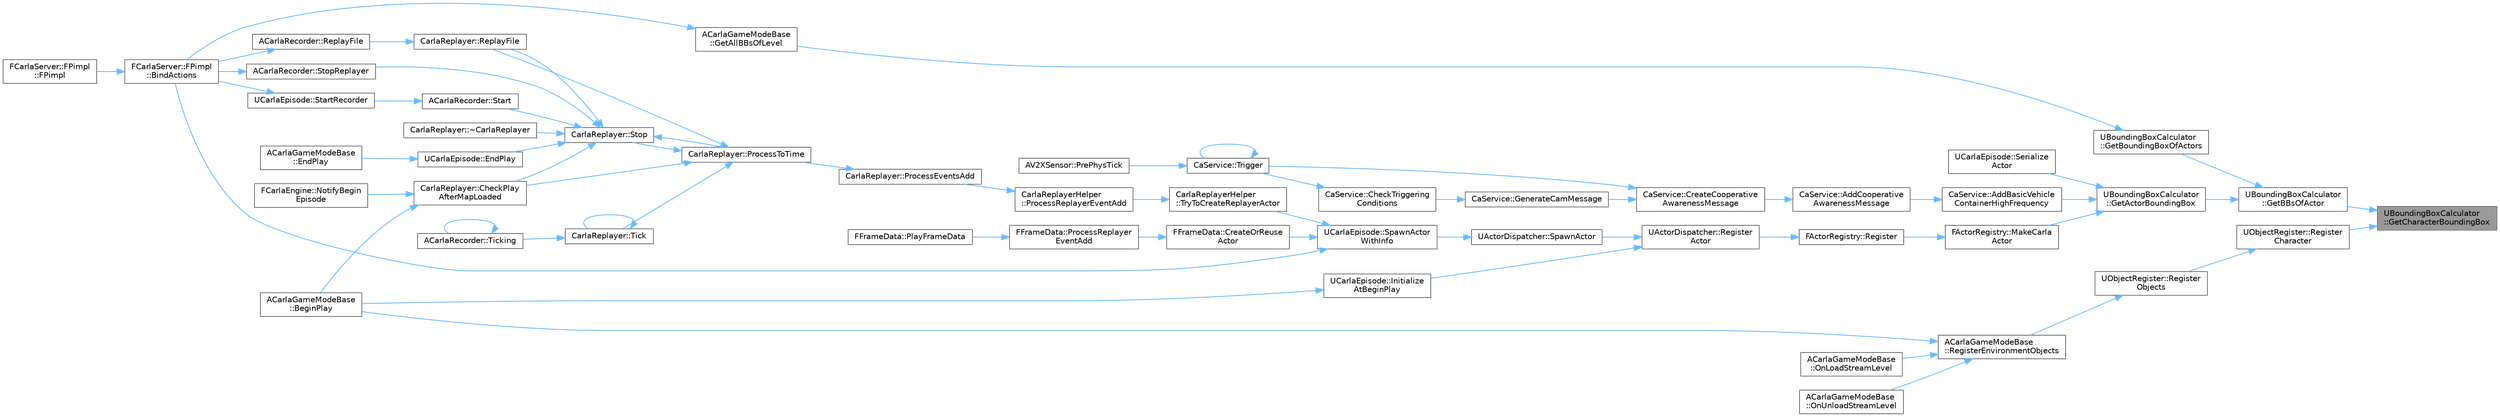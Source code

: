 digraph "UBoundingBoxCalculator::GetCharacterBoundingBox"
{
 // INTERACTIVE_SVG=YES
 // LATEX_PDF_SIZE
  bgcolor="transparent";
  edge [fontname=Helvetica,fontsize=10,labelfontname=Helvetica,labelfontsize=10];
  node [fontname=Helvetica,fontsize=10,shape=box,height=0.2,width=0.4];
  rankdir="RL";
  Node1 [id="Node000001",label="UBoundingBoxCalculator\l::GetCharacterBoundingBox",height=0.2,width=0.4,color="gray40", fillcolor="grey60", style="filled", fontcolor="black",tooltip=" "];
  Node1 -> Node2 [id="edge1_Node000001_Node000002",dir="back",color="steelblue1",style="solid",tooltip=" "];
  Node2 [id="Node000002",label="UBoundingBoxCalculator\l::GetBBsOfActor",height=0.2,width=0.4,color="grey40", fillcolor="white", style="filled",URL="$df/d02/classUBoundingBoxCalculator.html#a2c923355cb61474395e94b63c753b81b",tooltip=" "];
  Node2 -> Node3 [id="edge2_Node000002_Node000003",dir="back",color="steelblue1",style="solid",tooltip=" "];
  Node3 [id="Node000003",label="UBoundingBoxCalculator\l::GetActorBoundingBox",height=0.2,width=0.4,color="grey40", fillcolor="white", style="filled",URL="$df/d02/classUBoundingBoxCalculator.html#af7bad4e6896754f731f278a20ab7cbff",tooltip="Compute the bounding box of the given Carla actor."];
  Node3 -> Node4 [id="edge3_Node000003_Node000004",dir="back",color="steelblue1",style="solid",tooltip=" "];
  Node4 [id="Node000004",label="CaService::AddBasicVehicle\lContainerHighFrequency",height=0.2,width=0.4,color="grey40", fillcolor="white", style="filled",URL="$dc/d72/classCaService.html#aada5a11db167140445dd085b2f40a43a",tooltip=" "];
  Node4 -> Node5 [id="edge4_Node000004_Node000005",dir="back",color="steelblue1",style="solid",tooltip=" "];
  Node5 [id="Node000005",label="CaService::AddCooperative\lAwarenessMessage",height=0.2,width=0.4,color="grey40", fillcolor="white", style="filled",URL="$dc/d72/classCaService.html#af78a02cbfa27133b4682c7f99c3ed09e",tooltip=" "];
  Node5 -> Node6 [id="edge5_Node000005_Node000006",dir="back",color="steelblue1",style="solid",tooltip=" "];
  Node6 [id="Node000006",label="CaService::CreateCooperative\lAwarenessMessage",height=0.2,width=0.4,color="grey40", fillcolor="white", style="filled",URL="$dc/d72/classCaService.html#aeed10735fdfabc90def5dc5459636d57",tooltip=" "];
  Node6 -> Node7 [id="edge6_Node000006_Node000007",dir="back",color="steelblue1",style="solid",tooltip=" "];
  Node7 [id="Node000007",label="CaService::GenerateCamMessage",height=0.2,width=0.4,color="grey40", fillcolor="white", style="filled",URL="$dc/d72/classCaService.html#ac516ff7495bc32f142607fa3c18feb3e",tooltip=" "];
  Node7 -> Node8 [id="edge7_Node000007_Node000008",dir="back",color="steelblue1",style="solid",tooltip=" "];
  Node8 [id="Node000008",label="CaService::CheckTriggering\lConditions",height=0.2,width=0.4,color="grey40", fillcolor="white", style="filled",URL="$dc/d72/classCaService.html#af0c9631cf58c85f850d00d94180432c0",tooltip=" "];
  Node8 -> Node9 [id="edge8_Node000008_Node000009",dir="back",color="steelblue1",style="solid",tooltip=" "];
  Node9 [id="Node000009",label="CaService::Trigger",height=0.2,width=0.4,color="grey40", fillcolor="white", style="filled",URL="$dc/d72/classCaService.html#a3abeb3a2b3ed63c68a902475f3909b51",tooltip=" "];
  Node9 -> Node10 [id="edge9_Node000009_Node000010",dir="back",color="steelblue1",style="solid",tooltip=" "];
  Node10 [id="Node000010",label="AV2XSensor::PrePhysTick",height=0.2,width=0.4,color="grey40", fillcolor="white", style="filled",URL="$d3/dd4/classAV2XSensor.html#a48e67673a93165d20a70c95c44d9bb5b",tooltip=" "];
  Node9 -> Node9 [id="edge10_Node000009_Node000009",dir="back",color="steelblue1",style="solid",tooltip=" "];
  Node6 -> Node9 [id="edge11_Node000006_Node000009",dir="back",color="steelblue1",style="solid",tooltip=" "];
  Node3 -> Node11 [id="edge12_Node000003_Node000011",dir="back",color="steelblue1",style="solid",tooltip=" "];
  Node11 [id="Node000011",label="FActorRegistry::MakeCarla\lActor",height=0.2,width=0.4,color="grey40", fillcolor="white", style="filled",URL="$df/db5/classFActorRegistry.html#a225b72e853e82cfa99ae57ce596b8d76",tooltip=" "];
  Node11 -> Node12 [id="edge13_Node000011_Node000012",dir="back",color="steelblue1",style="solid",tooltip=" "];
  Node12 [id="Node000012",label="FActorRegistry::Register",height=0.2,width=0.4,color="grey40", fillcolor="white", style="filled",URL="$df/db5/classFActorRegistry.html#a6bd1983faa1a28db04d21cdd7fd49d2e",tooltip="Register the Actor in the database."];
  Node12 -> Node13 [id="edge14_Node000012_Node000013",dir="back",color="steelblue1",style="solid",tooltip=" "];
  Node13 [id="Node000013",label="UActorDispatcher::Register\lActor",height=0.2,width=0.4,color="grey40", fillcolor="white", style="filled",URL="$d7/d90/classUActorDispatcher.html#a709f954e759fc202b64ef129c83ad77c",tooltip="Register an actor that was not created using \"SpawnActor\" function but that should be kept in the reg..."];
  Node13 -> Node14 [id="edge15_Node000013_Node000014",dir="back",color="steelblue1",style="solid",tooltip=" "];
  Node14 [id="Node000014",label="UCarlaEpisode::Initialize\lAtBeginPlay",height=0.2,width=0.4,color="grey40", fillcolor="white", style="filled",URL="$dc/d84/classUCarlaEpisode.html#aa93ee8963c92ced93541166de457f5ff",tooltip=" "];
  Node14 -> Node15 [id="edge16_Node000014_Node000015",dir="back",color="steelblue1",style="solid",tooltip=" "];
  Node15 [id="Node000015",label="ACarlaGameModeBase\l::BeginPlay",height=0.2,width=0.4,color="grey40", fillcolor="white", style="filled",URL="$db/de5/classACarlaGameModeBase.html#a3909b055b351f69d7ad1e39a42e72e3d",tooltip=" "];
  Node13 -> Node16 [id="edge17_Node000013_Node000016",dir="back",color="steelblue1",style="solid",tooltip=" "];
  Node16 [id="Node000016",label="UActorDispatcher::SpawnActor",height=0.2,width=0.4,color="grey40", fillcolor="white", style="filled",URL="$d7/d90/classUActorDispatcher.html#aaeca5eeded6c2f193a445df02af113bd",tooltip="Spawns an actor based on ActorDescription at Transform."];
  Node16 -> Node17 [id="edge18_Node000016_Node000017",dir="back",color="steelblue1",style="solid",tooltip=" "];
  Node17 [id="Node000017",label="UCarlaEpisode::SpawnActor\lWithInfo",height=0.2,width=0.4,color="grey40", fillcolor="white", style="filled",URL="$dc/d84/classUCarlaEpisode.html#a84b234957cb3f3f24d3780d420410068",tooltip="Spawns an actor based on ActorDescription at Transform."];
  Node17 -> Node18 [id="edge19_Node000017_Node000018",dir="back",color="steelblue1",style="solid",tooltip=" "];
  Node18 [id="Node000018",label="FCarlaServer::FPimpl\l::BindActions",height=0.2,width=0.4,color="grey40", fillcolor="white", style="filled",URL="$d7/d97/classFCarlaServer_1_1FPimpl.html#a675a6b572112a21e8bc011dddfd0de86",tooltip=" "];
  Node18 -> Node19 [id="edge20_Node000018_Node000019",dir="back",color="steelblue1",style="solid",tooltip=" "];
  Node19 [id="Node000019",label="FCarlaServer::FPimpl\l::FPimpl",height=0.2,width=0.4,color="grey40", fillcolor="white", style="filled",URL="$d7/d97/classFCarlaServer_1_1FPimpl.html#ab9ff29fc81bd2f9a14677941c7f7b62d",tooltip=" "];
  Node17 -> Node20 [id="edge21_Node000017_Node000020",dir="back",color="steelblue1",style="solid",tooltip=" "];
  Node20 [id="Node000020",label="FFrameData::CreateOrReuse\lActor",height=0.2,width=0.4,color="grey40", fillcolor="white", style="filled",URL="$de/db4/classFFrameData.html#a1a36eaa480c6a680c42ad3a4af5452e9",tooltip=" "];
  Node20 -> Node21 [id="edge22_Node000020_Node000021",dir="back",color="steelblue1",style="solid",tooltip=" "];
  Node21 [id="Node000021",label="FFrameData::ProcessReplayer\lEventAdd",height=0.2,width=0.4,color="grey40", fillcolor="white", style="filled",URL="$de/db4/classFFrameData.html#acb9dd2fef7b2779243ef04116465155d",tooltip=" "];
  Node21 -> Node22 [id="edge23_Node000021_Node000022",dir="back",color="steelblue1",style="solid",tooltip=" "];
  Node22 [id="Node000022",label="FFrameData::PlayFrameData",height=0.2,width=0.4,color="grey40", fillcolor="white", style="filled",URL="$de/db4/classFFrameData.html#aa23cccda1659af6f10264e73a73c1e27",tooltip=" "];
  Node17 -> Node23 [id="edge24_Node000017_Node000023",dir="back",color="steelblue1",style="solid",tooltip=" "];
  Node23 [id="Node000023",label="CarlaReplayerHelper\l::TryToCreateReplayerActor",height=0.2,width=0.4,color="grey40", fillcolor="white", style="filled",URL="$d8/d27/classCarlaReplayerHelper.html#a12b09e8ccf752714a3114f9858c274e7",tooltip=" "];
  Node23 -> Node24 [id="edge25_Node000023_Node000024",dir="back",color="steelblue1",style="solid",tooltip=" "];
  Node24 [id="Node000024",label="CarlaReplayerHelper\l::ProcessReplayerEventAdd",height=0.2,width=0.4,color="grey40", fillcolor="white", style="filled",URL="$d8/d27/classCarlaReplayerHelper.html#ad2578fb20f971e6e27bd1895d8884e6d",tooltip=" "];
  Node24 -> Node25 [id="edge26_Node000024_Node000025",dir="back",color="steelblue1",style="solid",tooltip=" "];
  Node25 [id="Node000025",label="CarlaReplayer::ProcessEventsAdd",height=0.2,width=0.4,color="grey40", fillcolor="white", style="filled",URL="$dc/dc6/classCarlaReplayer.html#a929a7a4c79086339485caba9f6562c8e",tooltip=" "];
  Node25 -> Node26 [id="edge27_Node000025_Node000026",dir="back",color="steelblue1",style="solid",tooltip=" "];
  Node26 [id="Node000026",label="CarlaReplayer::ProcessToTime",height=0.2,width=0.4,color="grey40", fillcolor="white", style="filled",URL="$dc/dc6/classCarlaReplayer.html#ae0a5643d88257bdceb9e12d5c33194cb",tooltip=" "];
  Node26 -> Node27 [id="edge28_Node000026_Node000027",dir="back",color="steelblue1",style="solid",tooltip=" "];
  Node27 [id="Node000027",label="CarlaReplayer::CheckPlay\lAfterMapLoaded",height=0.2,width=0.4,color="grey40", fillcolor="white", style="filled",URL="$dc/dc6/classCarlaReplayer.html#ac70d3dbe1f79ffd25a695ec3bd2485e6",tooltip=" "];
  Node27 -> Node15 [id="edge29_Node000027_Node000015",dir="back",color="steelblue1",style="solid",tooltip=" "];
  Node27 -> Node28 [id="edge30_Node000027_Node000028",dir="back",color="steelblue1",style="solid",tooltip=" "];
  Node28 [id="Node000028",label="FCarlaEngine::NotifyBegin\lEpisode",height=0.2,width=0.4,color="grey40", fillcolor="white", style="filled",URL="$dc/d49/classFCarlaEngine.html#ab4c918e4d4855a26ab57c4bb79ad4645",tooltip=" "];
  Node26 -> Node29 [id="edge31_Node000026_Node000029",dir="back",color="steelblue1",style="solid",tooltip=" "];
  Node29 [id="Node000029",label="CarlaReplayer::ReplayFile",height=0.2,width=0.4,color="grey40", fillcolor="white", style="filled",URL="$dc/dc6/classCarlaReplayer.html#a480fd94fedc2367d7f7f58f17f3cd5a4",tooltip=" "];
  Node29 -> Node30 [id="edge32_Node000029_Node000030",dir="back",color="steelblue1",style="solid",tooltip=" "];
  Node30 [id="Node000030",label="ACarlaRecorder::ReplayFile",height=0.2,width=0.4,color="grey40", fillcolor="white", style="filled",URL="$dd/db9/classACarlaRecorder.html#a5dc891241c275eedcf6b1f189751520b",tooltip=" "];
  Node30 -> Node18 [id="edge33_Node000030_Node000018",dir="back",color="steelblue1",style="solid",tooltip=" "];
  Node26 -> Node31 [id="edge34_Node000026_Node000031",dir="back",color="steelblue1",style="solid",tooltip=" "];
  Node31 [id="Node000031",label="CarlaReplayer::Stop",height=0.2,width=0.4,color="grey40", fillcolor="white", style="filled",URL="$dc/dc6/classCarlaReplayer.html#af627917f2c95135fb11b59af4f65dbf7",tooltip=" "];
  Node31 -> Node27 [id="edge35_Node000031_Node000027",dir="back",color="steelblue1",style="solid",tooltip=" "];
  Node31 -> Node32 [id="edge36_Node000031_Node000032",dir="back",color="steelblue1",style="solid",tooltip=" "];
  Node32 [id="Node000032",label="UCarlaEpisode::EndPlay",height=0.2,width=0.4,color="grey40", fillcolor="white", style="filled",URL="$dc/d84/classUCarlaEpisode.html#a04380aa760fc6891f1c51cdbe7ddb856",tooltip=" "];
  Node32 -> Node33 [id="edge37_Node000032_Node000033",dir="back",color="steelblue1",style="solid",tooltip=" "];
  Node33 [id="Node000033",label="ACarlaGameModeBase\l::EndPlay",height=0.2,width=0.4,color="grey40", fillcolor="white", style="filled",URL="$db/de5/classACarlaGameModeBase.html#a8e61df047eac428453a627a6de9ace75",tooltip=" "];
  Node31 -> Node26 [id="edge38_Node000031_Node000026",dir="back",color="steelblue1",style="solid",tooltip=" "];
  Node31 -> Node29 [id="edge39_Node000031_Node000029",dir="back",color="steelblue1",style="solid",tooltip=" "];
  Node31 -> Node34 [id="edge40_Node000031_Node000034",dir="back",color="steelblue1",style="solid",tooltip=" "];
  Node34 [id="Node000034",label="ACarlaRecorder::Start",height=0.2,width=0.4,color="grey40", fillcolor="white", style="filled",URL="$dd/db9/classACarlaRecorder.html#aba719596bd56c72a39f902f6e9a5d290",tooltip=" "];
  Node34 -> Node35 [id="edge41_Node000034_Node000035",dir="back",color="steelblue1",style="solid",tooltip=" "];
  Node35 [id="Node000035",label="UCarlaEpisode::StartRecorder",height=0.2,width=0.4,color="grey40", fillcolor="white", style="filled",URL="$dc/d84/classUCarlaEpisode.html#a1059ce6d102804115b3243de46d46bec",tooltip=" "];
  Node35 -> Node18 [id="edge42_Node000035_Node000018",dir="back",color="steelblue1",style="solid",tooltip=" "];
  Node31 -> Node36 [id="edge43_Node000031_Node000036",dir="back",color="steelblue1",style="solid",tooltip=" "];
  Node36 [id="Node000036",label="ACarlaRecorder::StopReplayer",height=0.2,width=0.4,color="grey40", fillcolor="white", style="filled",URL="$dd/db9/classACarlaRecorder.html#a33fb5180defd8c9c1d3063eff52c7a37",tooltip=" "];
  Node36 -> Node18 [id="edge44_Node000036_Node000018",dir="back",color="steelblue1",style="solid",tooltip=" "];
  Node31 -> Node37 [id="edge45_Node000031_Node000037",dir="back",color="steelblue1",style="solid",tooltip=" "];
  Node37 [id="Node000037",label="CarlaReplayer::~CarlaReplayer",height=0.2,width=0.4,color="grey40", fillcolor="white", style="filled",URL="$dc/dc6/classCarlaReplayer.html#a6dadadd7719c5e660d2e3d99b22f5961",tooltip=" "];
  Node26 -> Node38 [id="edge46_Node000026_Node000038",dir="back",color="steelblue1",style="solid",tooltip=" "];
  Node38 [id="Node000038",label="CarlaReplayer::Tick",height=0.2,width=0.4,color="grey40", fillcolor="white", style="filled",URL="$dc/dc6/classCarlaReplayer.html#a4aeceb13aaa5dfcbf3ee42d7582262a4",tooltip=" "];
  Node38 -> Node38 [id="edge47_Node000038_Node000038",dir="back",color="steelblue1",style="solid",tooltip=" "];
  Node38 -> Node39 [id="edge48_Node000038_Node000039",dir="back",color="steelblue1",style="solid",tooltip=" "];
  Node39 [id="Node000039",label="ACarlaRecorder::Ticking",height=0.2,width=0.4,color="grey40", fillcolor="white", style="filled",URL="$dd/db9/classACarlaRecorder.html#a1074f19dfe5b16a9e10b24ef35b26abc",tooltip=" "];
  Node39 -> Node39 [id="edge49_Node000039_Node000039",dir="back",color="steelblue1",style="solid",tooltip=" "];
  Node3 -> Node40 [id="edge50_Node000003_Node000040",dir="back",color="steelblue1",style="solid",tooltip=" "];
  Node40 [id="Node000040",label="UCarlaEpisode::Serialize\lActor",height=0.2,width=0.4,color="grey40", fillcolor="white", style="filled",URL="$dc/d84/classUCarlaEpisode.html#aca980479601c1b238b3aea865562e42a",tooltip="Create a serializable object describing the actor."];
  Node2 -> Node41 [id="edge51_Node000002_Node000041",dir="back",color="steelblue1",style="solid",tooltip=" "];
  Node41 [id="Node000041",label="UBoundingBoxCalculator\l::GetBoundingBoxOfActors",height=0.2,width=0.4,color="grey40", fillcolor="white", style="filled",URL="$df/d02/classUBoundingBoxCalculator.html#afea7abc19160dd8b780a5714c2064451",tooltip=" "];
  Node41 -> Node42 [id="edge52_Node000041_Node000042",dir="back",color="steelblue1",style="solid",tooltip=" "];
  Node42 [id="Node000042",label="ACarlaGameModeBase\l::GetAllBBsOfLevel",height=0.2,width=0.4,color="grey40", fillcolor="white", style="filled",URL="$db/de5/classACarlaGameModeBase.html#ae4ee69936bc0f15a227c27e9f7f4887d",tooltip=" "];
  Node42 -> Node18 [id="edge53_Node000042_Node000018",dir="back",color="steelblue1",style="solid",tooltip=" "];
  Node1 -> Node43 [id="edge54_Node000001_Node000043",dir="back",color="steelblue1",style="solid",tooltip=" "];
  Node43 [id="Node000043",label="UObjectRegister::Register\lCharacter",height=0.2,width=0.4,color="grey40", fillcolor="white", style="filled",URL="$d2/d5b/classUObjectRegister.html#ab8704b164ab785b6ad2b1d0dcab44223",tooltip=" "];
  Node43 -> Node44 [id="edge55_Node000043_Node000044",dir="back",color="steelblue1",style="solid",tooltip=" "];
  Node44 [id="Node000044",label="UObjectRegister::Register\lObjects",height=0.2,width=0.4,color="grey40", fillcolor="white", style="filled",URL="$d2/d5b/classUObjectRegister.html#a8e77baf3dffa6dc5919a2ee4d8c9a965",tooltip=" "];
  Node44 -> Node45 [id="edge56_Node000044_Node000045",dir="back",color="steelblue1",style="solid",tooltip=" "];
  Node45 [id="Node000045",label="ACarlaGameModeBase\l::RegisterEnvironmentObjects",height=0.2,width=0.4,color="grey40", fillcolor="white", style="filled",URL="$db/de5/classACarlaGameModeBase.html#a093ea406d6426ce31c75cda5248362fd",tooltip=" "];
  Node45 -> Node15 [id="edge57_Node000045_Node000015",dir="back",color="steelblue1",style="solid",tooltip=" "];
  Node45 -> Node46 [id="edge58_Node000045_Node000046",dir="back",color="steelblue1",style="solid",tooltip=" "];
  Node46 [id="Node000046",label="ACarlaGameModeBase\l::OnLoadStreamLevel",height=0.2,width=0.4,color="grey40", fillcolor="white", style="filled",URL="$db/de5/classACarlaGameModeBase.html#a63efed9c79f812c2ed41f53aa6205681",tooltip=" "];
  Node45 -> Node47 [id="edge59_Node000045_Node000047",dir="back",color="steelblue1",style="solid",tooltip=" "];
  Node47 [id="Node000047",label="ACarlaGameModeBase\l::OnUnloadStreamLevel",height=0.2,width=0.4,color="grey40", fillcolor="white", style="filled",URL="$db/de5/classACarlaGameModeBase.html#aecaba7b5b9623b58ef4d6534cc62b9f6",tooltip=" "];
}
